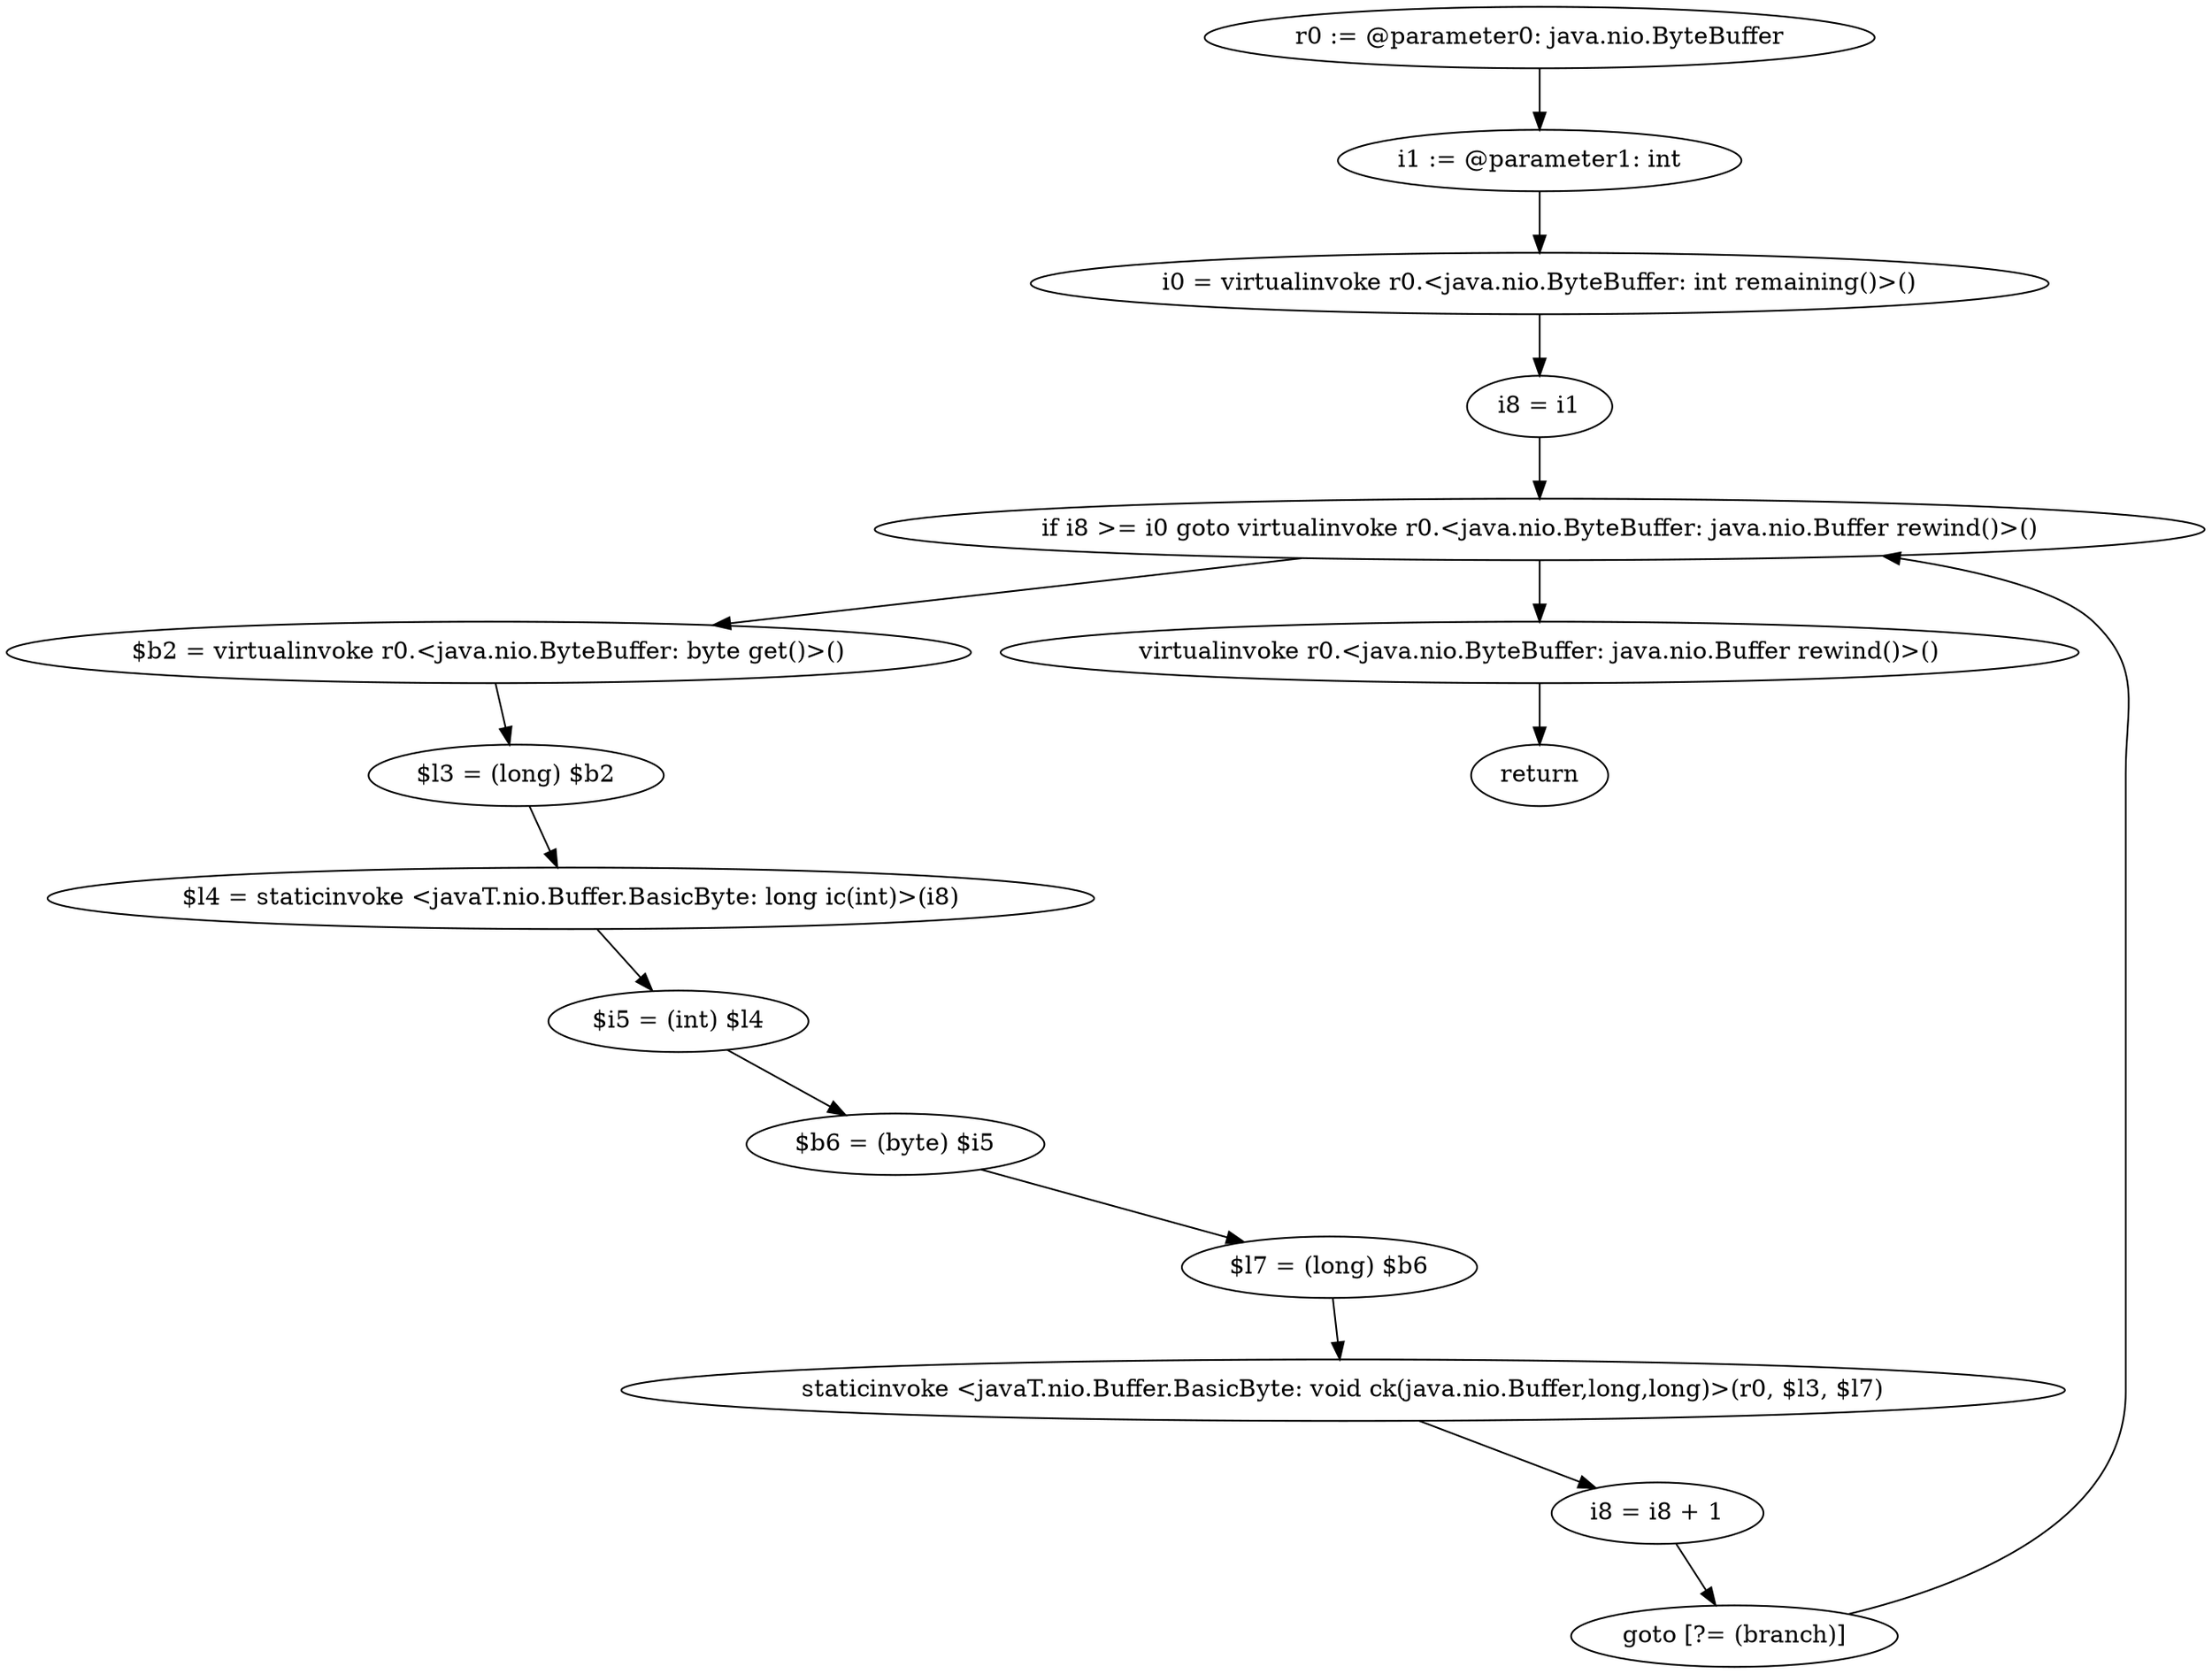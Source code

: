 digraph "unitGraph" {
    "r0 := @parameter0: java.nio.ByteBuffer"
    "i1 := @parameter1: int"
    "i0 = virtualinvoke r0.<java.nio.ByteBuffer: int remaining()>()"
    "i8 = i1"
    "if i8 >= i0 goto virtualinvoke r0.<java.nio.ByteBuffer: java.nio.Buffer rewind()>()"
    "$b2 = virtualinvoke r0.<java.nio.ByteBuffer: byte get()>()"
    "$l3 = (long) $b2"
    "$l4 = staticinvoke <javaT.nio.Buffer.BasicByte: long ic(int)>(i8)"
    "$i5 = (int) $l4"
    "$b6 = (byte) $i5"
    "$l7 = (long) $b6"
    "staticinvoke <javaT.nio.Buffer.BasicByte: void ck(java.nio.Buffer,long,long)>(r0, $l3, $l7)"
    "i8 = i8 + 1"
    "goto [?= (branch)]"
    "virtualinvoke r0.<java.nio.ByteBuffer: java.nio.Buffer rewind()>()"
    "return"
    "r0 := @parameter0: java.nio.ByteBuffer"->"i1 := @parameter1: int";
    "i1 := @parameter1: int"->"i0 = virtualinvoke r0.<java.nio.ByteBuffer: int remaining()>()";
    "i0 = virtualinvoke r0.<java.nio.ByteBuffer: int remaining()>()"->"i8 = i1";
    "i8 = i1"->"if i8 >= i0 goto virtualinvoke r0.<java.nio.ByteBuffer: java.nio.Buffer rewind()>()";
    "if i8 >= i0 goto virtualinvoke r0.<java.nio.ByteBuffer: java.nio.Buffer rewind()>()"->"$b2 = virtualinvoke r0.<java.nio.ByteBuffer: byte get()>()";
    "if i8 >= i0 goto virtualinvoke r0.<java.nio.ByteBuffer: java.nio.Buffer rewind()>()"->"virtualinvoke r0.<java.nio.ByteBuffer: java.nio.Buffer rewind()>()";
    "$b2 = virtualinvoke r0.<java.nio.ByteBuffer: byte get()>()"->"$l3 = (long) $b2";
    "$l3 = (long) $b2"->"$l4 = staticinvoke <javaT.nio.Buffer.BasicByte: long ic(int)>(i8)";
    "$l4 = staticinvoke <javaT.nio.Buffer.BasicByte: long ic(int)>(i8)"->"$i5 = (int) $l4";
    "$i5 = (int) $l4"->"$b6 = (byte) $i5";
    "$b6 = (byte) $i5"->"$l7 = (long) $b6";
    "$l7 = (long) $b6"->"staticinvoke <javaT.nio.Buffer.BasicByte: void ck(java.nio.Buffer,long,long)>(r0, $l3, $l7)";
    "staticinvoke <javaT.nio.Buffer.BasicByte: void ck(java.nio.Buffer,long,long)>(r0, $l3, $l7)"->"i8 = i8 + 1";
    "i8 = i8 + 1"->"goto [?= (branch)]";
    "goto [?= (branch)]"->"if i8 >= i0 goto virtualinvoke r0.<java.nio.ByteBuffer: java.nio.Buffer rewind()>()";
    "virtualinvoke r0.<java.nio.ByteBuffer: java.nio.Buffer rewind()>()"->"return";
}
